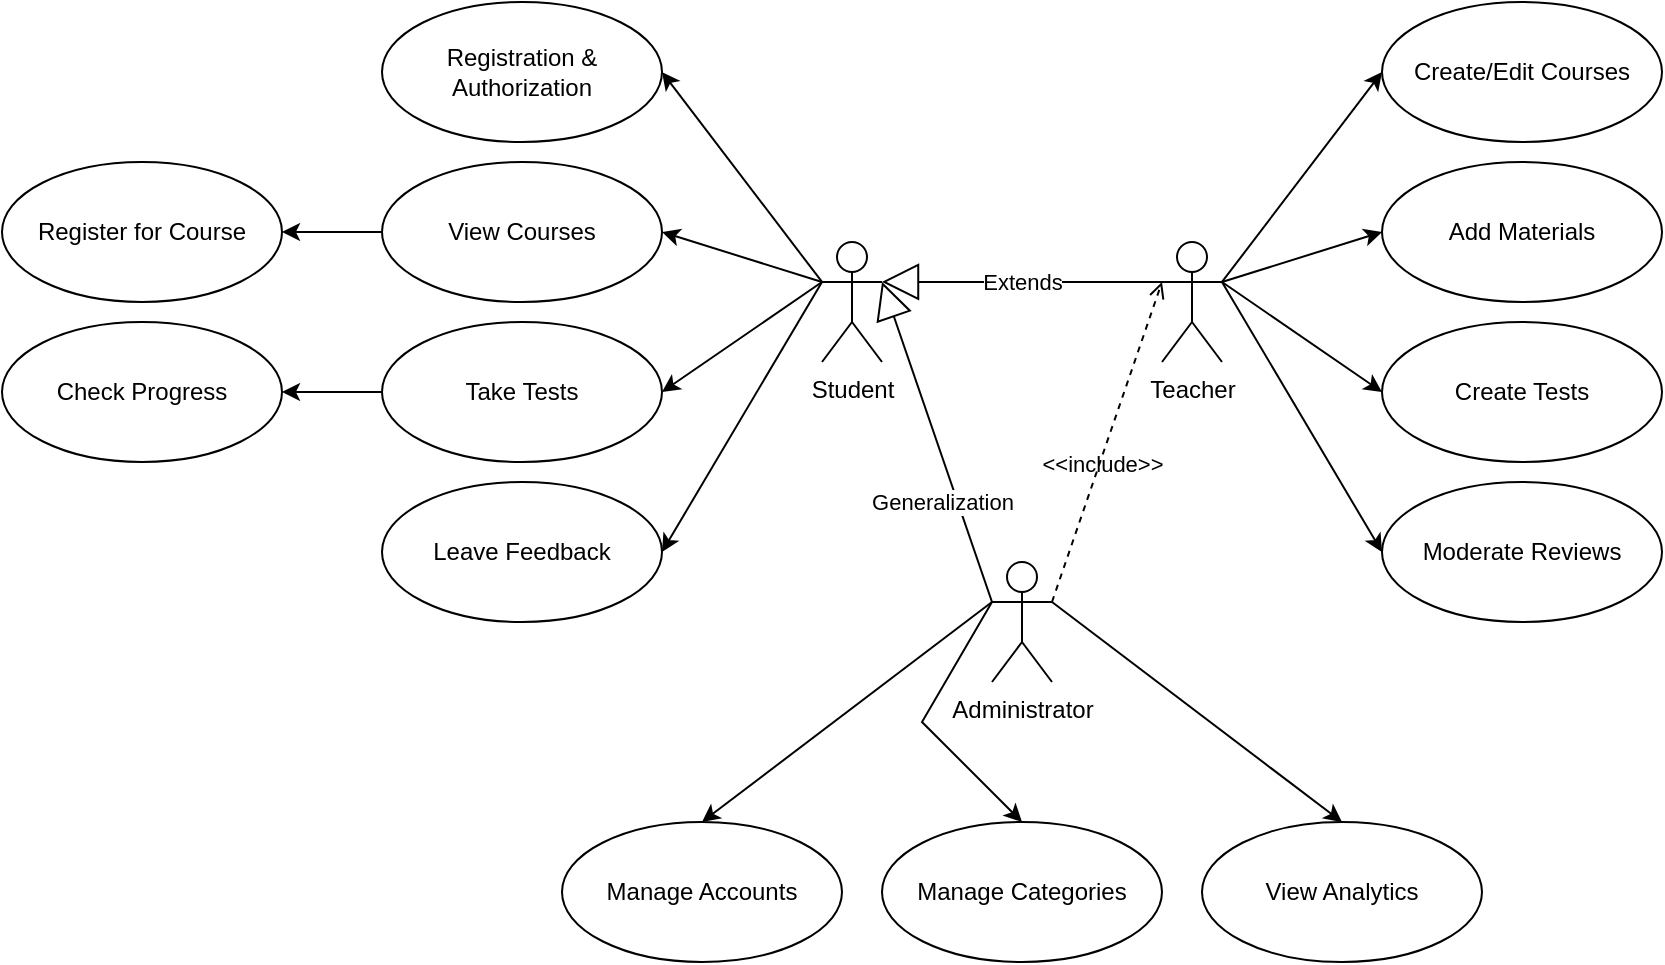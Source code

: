 <mxfile version="25.0.0">
  <diagram name="Page-1" id="g2mzyiQeSs_8QXfalpOR">
    <mxGraphModel dx="2533" dy="1405" grid="1" gridSize="10" guides="1" tooltips="1" connect="1" arrows="1" fold="1" page="1" pageScale="1" pageWidth="850" pageHeight="1100" math="0" shadow="0">
      <root>
        <mxCell id="0" />
        <mxCell id="1" parent="0" />
        <mxCell id="3xGRA8Y3mvGUpb4yBstS-4" value="Student" style="shape=umlActor;html=1;verticalLabelPosition=bottom;verticalAlign=top;align=center;" vertex="1" parent="1">
          <mxGeometry x="420" y="330" width="30" height="60" as="geometry" />
        </mxCell>
        <mxCell id="3xGRA8Y3mvGUpb4yBstS-7" value="&amp;lt;&amp;lt;include&amp;gt;&amp;gt;" style="edgeStyle=none;html=1;endArrow=open;verticalAlign=bottom;dashed=1;labelBackgroundColor=none;rounded=0;entryX=0;entryY=0.333;entryDx=0;entryDy=0;entryPerimeter=0;exitX=1;exitY=0.333;exitDx=0;exitDy=0;exitPerimeter=0;" edge="1" parent="1" source="3xGRA8Y3mvGUpb4yBstS-11" target="3xGRA8Y3mvGUpb4yBstS-10">
          <mxGeometry x="-0.233" y="-4" width="160" relative="1" as="geometry">
            <mxPoint x="390" y="390" as="sourcePoint" />
            <mxPoint x="550" y="390" as="targetPoint" />
            <mxPoint as="offset" />
          </mxGeometry>
        </mxCell>
        <mxCell id="3xGRA8Y3mvGUpb4yBstS-10" value="Teacher" style="shape=umlActor;html=1;verticalLabelPosition=bottom;verticalAlign=top;align=center;" vertex="1" parent="1">
          <mxGeometry x="590" y="330" width="30" height="60" as="geometry" />
        </mxCell>
        <mxCell id="3xGRA8Y3mvGUpb4yBstS-11" value="Administrator" style="shape=umlActor;html=1;verticalLabelPosition=bottom;verticalAlign=top;align=center;" vertex="1" parent="1">
          <mxGeometry x="505" y="490" width="30" height="60" as="geometry" />
        </mxCell>
        <mxCell id="3xGRA8Y3mvGUpb4yBstS-16" value="Registration &amp;amp; Authorization" style="ellipse;whiteSpace=wrap;html=1;" vertex="1" parent="1">
          <mxGeometry x="200" y="210" width="140" height="70" as="geometry" />
        </mxCell>
        <mxCell id="3xGRA8Y3mvGUpb4yBstS-17" value="View Courses" style="ellipse;whiteSpace=wrap;html=1;" vertex="1" parent="1">
          <mxGeometry x="200" y="290" width="140" height="70" as="geometry" />
        </mxCell>
        <mxCell id="3xGRA8Y3mvGUpb4yBstS-18" value="Register for Course" style="ellipse;whiteSpace=wrap;html=1;" vertex="1" parent="1">
          <mxGeometry x="10" y="290" width="140" height="70" as="geometry" />
        </mxCell>
        <mxCell id="3xGRA8Y3mvGUpb4yBstS-19" value="Take Tests" style="ellipse;whiteSpace=wrap;html=1;" vertex="1" parent="1">
          <mxGeometry x="200" y="370" width="140" height="70" as="geometry" />
        </mxCell>
        <mxCell id="3xGRA8Y3mvGUpb4yBstS-20" value="Leave Feedback" style="ellipse;whiteSpace=wrap;html=1;" vertex="1" parent="1">
          <mxGeometry x="200" y="450" width="140" height="70" as="geometry" />
        </mxCell>
        <mxCell id="3xGRA8Y3mvGUpb4yBstS-22" value="Create/Edit Courses" style="ellipse;whiteSpace=wrap;html=1;" vertex="1" parent="1">
          <mxGeometry x="700" y="210" width="140" height="70" as="geometry" />
        </mxCell>
        <mxCell id="3xGRA8Y3mvGUpb4yBstS-23" value="Add Materials" style="ellipse;whiteSpace=wrap;html=1;" vertex="1" parent="1">
          <mxGeometry x="700" y="290" width="140" height="70" as="geometry" />
        </mxCell>
        <mxCell id="3xGRA8Y3mvGUpb4yBstS-24" value="Create Tests" style="ellipse;whiteSpace=wrap;html=1;" vertex="1" parent="1">
          <mxGeometry x="700" y="370" width="140" height="70" as="geometry" />
        </mxCell>
        <mxCell id="3xGRA8Y3mvGUpb4yBstS-25" value="Moderate Reviews" style="ellipse;whiteSpace=wrap;html=1;" vertex="1" parent="1">
          <mxGeometry x="700" y="450" width="140" height="70" as="geometry" />
        </mxCell>
        <mxCell id="3xGRA8Y3mvGUpb4yBstS-26" value="Manage Accounts" style="ellipse;whiteSpace=wrap;html=1;" vertex="1" parent="1">
          <mxGeometry x="290" y="620" width="140" height="70" as="geometry" />
        </mxCell>
        <mxCell id="3xGRA8Y3mvGUpb4yBstS-27" value="Manage Categories" style="ellipse;whiteSpace=wrap;html=1;" vertex="1" parent="1">
          <mxGeometry x="450" y="620" width="140" height="70" as="geometry" />
        </mxCell>
        <mxCell id="3xGRA8Y3mvGUpb4yBstS-28" value="View Analytics" style="ellipse;whiteSpace=wrap;html=1;" vertex="1" parent="1">
          <mxGeometry x="610" y="620" width="140" height="70" as="geometry" />
        </mxCell>
        <mxCell id="3xGRA8Y3mvGUpb4yBstS-31" value="" style="endArrow=classic;html=1;rounded=0;entryX=1;entryY=0.5;entryDx=0;entryDy=0;exitX=0;exitY=0.333;exitDx=0;exitDy=0;exitPerimeter=0;" edge="1" parent="1" source="3xGRA8Y3mvGUpb4yBstS-4" target="3xGRA8Y3mvGUpb4yBstS-16">
          <mxGeometry width="50" height="50" relative="1" as="geometry">
            <mxPoint x="500" y="320" as="sourcePoint" />
            <mxPoint x="550" y="270" as="targetPoint" />
          </mxGeometry>
        </mxCell>
        <mxCell id="3xGRA8Y3mvGUpb4yBstS-32" value="" style="endArrow=classic;html=1;rounded=0;entryX=1;entryY=0.5;entryDx=0;entryDy=0;exitX=0;exitY=0.333;exitDx=0;exitDy=0;exitPerimeter=0;" edge="1" parent="1" source="3xGRA8Y3mvGUpb4yBstS-4" target="3xGRA8Y3mvGUpb4yBstS-17">
          <mxGeometry width="50" height="50" relative="1" as="geometry">
            <mxPoint x="510" y="330" as="sourcePoint" />
            <mxPoint x="560" y="280" as="targetPoint" />
          </mxGeometry>
        </mxCell>
        <mxCell id="3xGRA8Y3mvGUpb4yBstS-33" value="" style="endArrow=classic;html=1;rounded=0;entryX=1;entryY=0.5;entryDx=0;entryDy=0;exitX=0;exitY=0.5;exitDx=0;exitDy=0;" edge="1" parent="1" source="3xGRA8Y3mvGUpb4yBstS-17" target="3xGRA8Y3mvGUpb4yBstS-18">
          <mxGeometry width="50" height="50" relative="1" as="geometry">
            <mxPoint x="150" y="390" as="sourcePoint" />
            <mxPoint x="570" y="290" as="targetPoint" />
          </mxGeometry>
        </mxCell>
        <mxCell id="3xGRA8Y3mvGUpb4yBstS-34" value="" style="endArrow=classic;html=1;rounded=0;entryX=1;entryY=0.5;entryDx=0;entryDy=0;exitX=0;exitY=0.333;exitDx=0;exitDy=0;exitPerimeter=0;" edge="1" parent="1" source="3xGRA8Y3mvGUpb4yBstS-4" target="3xGRA8Y3mvGUpb4yBstS-19">
          <mxGeometry width="50" height="50" relative="1" as="geometry">
            <mxPoint x="530" y="350" as="sourcePoint" />
            <mxPoint x="580" y="300" as="targetPoint" />
          </mxGeometry>
        </mxCell>
        <mxCell id="3xGRA8Y3mvGUpb4yBstS-35" value="" style="endArrow=classic;html=1;rounded=0;entryX=1;entryY=0.5;entryDx=0;entryDy=0;exitX=0;exitY=0.333;exitDx=0;exitDy=0;exitPerimeter=0;" edge="1" parent="1" source="3xGRA8Y3mvGUpb4yBstS-4" target="3xGRA8Y3mvGUpb4yBstS-20">
          <mxGeometry width="50" height="50" relative="1" as="geometry">
            <mxPoint x="540" y="360" as="sourcePoint" />
            <mxPoint x="590" y="310" as="targetPoint" />
          </mxGeometry>
        </mxCell>
        <mxCell id="3xGRA8Y3mvGUpb4yBstS-36" value="" style="endArrow=classic;html=1;rounded=0;entryX=0;entryY=0.5;entryDx=0;entryDy=0;exitX=1;exitY=0.333;exitDx=0;exitDy=0;exitPerimeter=0;" edge="1" parent="1" source="3xGRA8Y3mvGUpb4yBstS-10" target="3xGRA8Y3mvGUpb4yBstS-22">
          <mxGeometry width="50" height="50" relative="1" as="geometry">
            <mxPoint x="300" y="370" as="sourcePoint" />
            <mxPoint x="350" y="320" as="targetPoint" />
          </mxGeometry>
        </mxCell>
        <mxCell id="3xGRA8Y3mvGUpb4yBstS-37" value="" style="endArrow=classic;html=1;rounded=0;entryX=0;entryY=0.5;entryDx=0;entryDy=0;exitX=1;exitY=0.333;exitDx=0;exitDy=0;exitPerimeter=0;" edge="1" parent="1" source="3xGRA8Y3mvGUpb4yBstS-10" target="3xGRA8Y3mvGUpb4yBstS-23">
          <mxGeometry width="50" height="50" relative="1" as="geometry">
            <mxPoint x="310" y="380" as="sourcePoint" />
            <mxPoint x="360" y="330" as="targetPoint" />
          </mxGeometry>
        </mxCell>
        <mxCell id="3xGRA8Y3mvGUpb4yBstS-38" value="" style="endArrow=classic;html=1;rounded=0;entryX=0;entryY=0.5;entryDx=0;entryDy=0;exitX=1;exitY=0.333;exitDx=0;exitDy=0;exitPerimeter=0;" edge="1" parent="1" source="3xGRA8Y3mvGUpb4yBstS-10" target="3xGRA8Y3mvGUpb4yBstS-24">
          <mxGeometry width="50" height="50" relative="1" as="geometry">
            <mxPoint x="320" y="390" as="sourcePoint" />
            <mxPoint x="370" y="340" as="targetPoint" />
          </mxGeometry>
        </mxCell>
        <mxCell id="3xGRA8Y3mvGUpb4yBstS-39" value="" style="endArrow=classic;html=1;rounded=0;entryX=0;entryY=0.5;entryDx=0;entryDy=0;exitX=1;exitY=0.333;exitDx=0;exitDy=0;exitPerimeter=0;" edge="1" parent="1" source="3xGRA8Y3mvGUpb4yBstS-10" target="3xGRA8Y3mvGUpb4yBstS-25">
          <mxGeometry width="50" height="50" relative="1" as="geometry">
            <mxPoint x="330" y="400" as="sourcePoint" />
            <mxPoint x="380" y="350" as="targetPoint" />
          </mxGeometry>
        </mxCell>
        <mxCell id="3xGRA8Y3mvGUpb4yBstS-40" value="" style="endArrow=classic;html=1;rounded=0;entryX=0.5;entryY=0;entryDx=0;entryDy=0;exitX=0;exitY=0.333;exitDx=0;exitDy=0;exitPerimeter=0;" edge="1" parent="1" source="3xGRA8Y3mvGUpb4yBstS-11" target="3xGRA8Y3mvGUpb4yBstS-26">
          <mxGeometry width="50" height="50" relative="1" as="geometry">
            <mxPoint x="450" y="460" as="sourcePoint" />
            <mxPoint x="500" y="410" as="targetPoint" />
          </mxGeometry>
        </mxCell>
        <mxCell id="3xGRA8Y3mvGUpb4yBstS-41" value="" style="endArrow=classic;html=1;rounded=0;entryX=0.5;entryY=0;entryDx=0;entryDy=0;exitX=0;exitY=0.333;exitDx=0;exitDy=0;exitPerimeter=0;" edge="1" parent="1" source="3xGRA8Y3mvGUpb4yBstS-11" target="3xGRA8Y3mvGUpb4yBstS-27">
          <mxGeometry width="50" height="50" relative="1" as="geometry">
            <mxPoint x="460" y="470" as="sourcePoint" />
            <mxPoint x="510" y="420" as="targetPoint" />
            <Array as="points">
              <mxPoint x="470" y="570" />
            </Array>
          </mxGeometry>
        </mxCell>
        <mxCell id="3xGRA8Y3mvGUpb4yBstS-42" value="" style="endArrow=classic;html=1;rounded=0;entryX=0.5;entryY=0;entryDx=0;entryDy=0;exitX=1;exitY=0.333;exitDx=0;exitDy=0;exitPerimeter=0;" edge="1" parent="1" source="3xGRA8Y3mvGUpb4yBstS-11" target="3xGRA8Y3mvGUpb4yBstS-28">
          <mxGeometry width="50" height="50" relative="1" as="geometry">
            <mxPoint x="470" y="480" as="sourcePoint" />
            <mxPoint x="520" y="430" as="targetPoint" />
          </mxGeometry>
        </mxCell>
        <mxCell id="3xGRA8Y3mvGUpb4yBstS-43" value="Check Progress" style="ellipse;whiteSpace=wrap;html=1;" vertex="1" parent="1">
          <mxGeometry x="10" y="370" width="140" height="70" as="geometry" />
        </mxCell>
        <mxCell id="3xGRA8Y3mvGUpb4yBstS-44" value="" style="endArrow=classic;html=1;rounded=0;entryX=1;entryY=0.5;entryDx=0;entryDy=0;exitX=0;exitY=0.5;exitDx=0;exitDy=0;" edge="1" parent="1" source="3xGRA8Y3mvGUpb4yBstS-19" target="3xGRA8Y3mvGUpb4yBstS-43">
          <mxGeometry width="50" height="50" relative="1" as="geometry">
            <mxPoint x="210" y="335" as="sourcePoint" />
            <mxPoint x="160" y="335" as="targetPoint" />
          </mxGeometry>
        </mxCell>
        <mxCell id="3xGRA8Y3mvGUpb4yBstS-45" value="Extends" style="endArrow=block;endSize=16;endFill=0;html=1;rounded=0;entryX=1;entryY=0.333;entryDx=0;entryDy=0;entryPerimeter=0;exitX=0;exitY=0.333;exitDx=0;exitDy=0;exitPerimeter=0;" edge="1" parent="1" source="3xGRA8Y3mvGUpb4yBstS-10" target="3xGRA8Y3mvGUpb4yBstS-4">
          <mxGeometry width="160" relative="1" as="geometry">
            <mxPoint x="480" y="340" as="sourcePoint" />
            <mxPoint x="640" y="340" as="targetPoint" />
          </mxGeometry>
        </mxCell>
        <mxCell id="3xGRA8Y3mvGUpb4yBstS-49" value="Generalization" style="endArrow=block;endSize=16;endFill=0;html=1;rounded=0;entryX=1;entryY=0.333;entryDx=0;entryDy=0;entryPerimeter=0;exitX=0;exitY=0.333;exitDx=0;exitDy=0;exitPerimeter=0;" edge="1" parent="1" source="3xGRA8Y3mvGUpb4yBstS-11" target="3xGRA8Y3mvGUpb4yBstS-4">
          <mxGeometry x="-0.345" y="7" width="160" relative="1" as="geometry">
            <mxPoint x="600" y="360" as="sourcePoint" />
            <mxPoint x="460" y="360" as="targetPoint" />
            <mxPoint as="offset" />
          </mxGeometry>
        </mxCell>
      </root>
    </mxGraphModel>
  </diagram>
</mxfile>
